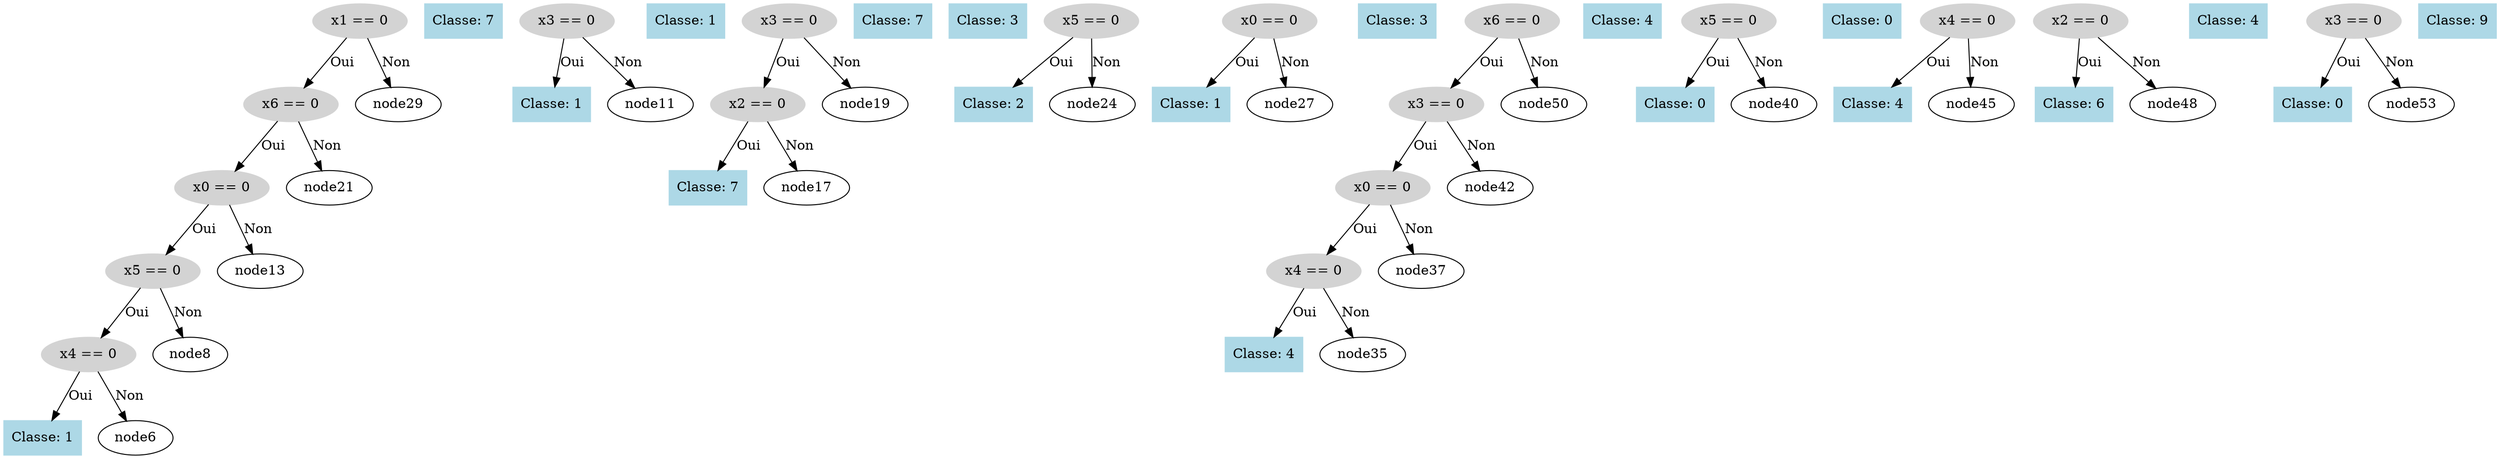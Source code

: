 digraph DecisionTree {
  node0 [label="x1 == 0", shape=ellipse, style=filled, color=lightgray];
  node0 -> node1 [label="Oui"];
  node1 [label="x6 == 0", shape=ellipse, style=filled, color=lightgray];
  node1 -> node2 [label="Oui"];
  node2 [label="x0 == 0", shape=ellipse, style=filled, color=lightgray];
  node2 -> node3 [label="Oui"];
  node3 [label="x5 == 0", shape=ellipse, style=filled, color=lightgray];
  node3 -> node4 [label="Oui"];
  node4 [label="x4 == 0", shape=ellipse, style=filled, color=lightgray];
  node4 -> node5 [label="Oui"];
  node5 [label="Classe: 1", shape=box, style=filled, color=lightblue];
  node4 -> node6 [label="Non"];
  node7 [label="Classe: 7", shape=box, style=filled, color=lightblue];
  node3 -> node8 [label="Non"];
  node9 [label="x3 == 0", shape=ellipse, style=filled, color=lightgray];
  node9 -> node10 [label="Oui"];
  node10 [label="Classe: 1", shape=box, style=filled, color=lightblue];
  node9 -> node11 [label="Non"];
  node12 [label="Classe: 1", shape=box, style=filled, color=lightblue];
  node2 -> node13 [label="Non"];
  node14 [label="x3 == 0", shape=ellipse, style=filled, color=lightgray];
  node14 -> node15 [label="Oui"];
  node15 [label="x2 == 0", shape=ellipse, style=filled, color=lightgray];
  node15 -> node16 [label="Oui"];
  node16 [label="Classe: 7", shape=box, style=filled, color=lightblue];
  node15 -> node17 [label="Non"];
  node18 [label="Classe: 7", shape=box, style=filled, color=lightblue];
  node14 -> node19 [label="Non"];
  node20 [label="Classe: 3", shape=box, style=filled, color=lightblue];
  node1 -> node21 [label="Non"];
  node22 [label="x5 == 0", shape=ellipse, style=filled, color=lightgray];
  node22 -> node23 [label="Oui"];
  node23 [label="Classe: 2", shape=box, style=filled, color=lightblue];
  node22 -> node24 [label="Non"];
  node25 [label="x0 == 0", shape=ellipse, style=filled, color=lightgray];
  node25 -> node26 [label="Oui"];
  node26 [label="Classe: 1", shape=box, style=filled, color=lightblue];
  node25 -> node27 [label="Non"];
  node28 [label="Classe: 3", shape=box, style=filled, color=lightblue];
  node0 -> node29 [label="Non"];
  node30 [label="x6 == 0", shape=ellipse, style=filled, color=lightgray];
  node30 -> node31 [label="Oui"];
  node31 [label="x3 == 0", shape=ellipse, style=filled, color=lightgray];
  node31 -> node32 [label="Oui"];
  node32 [label="x0 == 0", shape=ellipse, style=filled, color=lightgray];
  node32 -> node33 [label="Oui"];
  node33 [label="x4 == 0", shape=ellipse, style=filled, color=lightgray];
  node33 -> node34 [label="Oui"];
  node34 [label="Classe: 4", shape=box, style=filled, color=lightblue];
  node33 -> node35 [label="Non"];
  node36 [label="Classe: 4", shape=box, style=filled, color=lightblue];
  node32 -> node37 [label="Non"];
  node38 [label="x5 == 0", shape=ellipse, style=filled, color=lightgray];
  node38 -> node39 [label="Oui"];
  node39 [label="Classe: 0", shape=box, style=filled, color=lightblue];
  node38 -> node40 [label="Non"];
  node41 [label="Classe: 0", shape=box, style=filled, color=lightblue];
  node31 -> node42 [label="Non"];
  node43 [label="x4 == 0", shape=ellipse, style=filled, color=lightgray];
  node43 -> node44 [label="Oui"];
  node44 [label="Classe: 4", shape=box, style=filled, color=lightblue];
  node43 -> node45 [label="Non"];
  node46 [label="x2 == 0", shape=ellipse, style=filled, color=lightgray];
  node46 -> node47 [label="Oui"];
  node47 [label="Classe: 6", shape=box, style=filled, color=lightblue];
  node46 -> node48 [label="Non"];
  node49 [label="Classe: 4", shape=box, style=filled, color=lightblue];
  node30 -> node50 [label="Non"];
  node51 [label="x3 == 0", shape=ellipse, style=filled, color=lightgray];
  node51 -> node52 [label="Oui"];
  node52 [label="Classe: 0", shape=box, style=filled, color=lightblue];
  node51 -> node53 [label="Non"];
  node54 [label="Classe: 9", shape=box, style=filled, color=lightblue];
}
